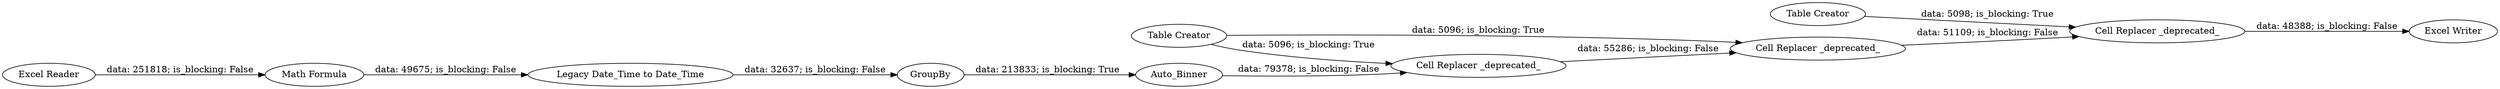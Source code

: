 digraph {
	"2848952407332684915_6" [label=Auto_Binner]
	"2848952407332684915_5" [label=GroupBy]
	"2848952407332684915_2" [label="Math Formula"]
	"2848952407332684915_7" [label="Cell Replacer _deprecated_"]
	"2848952407332684915_12" [label="Excel Writer"]
	"2848952407332684915_8" [label="Cell Replacer _deprecated_"]
	"2848952407332684915_9" [label="Cell Replacer _deprecated_"]
	"2848952407332684915_10" [label="Table Creator"]
	"2848952407332684915_11" [label="Table Creator"]
	"2848952407332684915_1" [label="Excel Reader"]
	"2848952407332684915_13" [label="Legacy Date_Time to Date_Time"]
	"2848952407332684915_5" -> "2848952407332684915_6" [label="data: 213833; is_blocking: True"]
	"2848952407332684915_10" -> "2848952407332684915_7" [label="data: 5096; is_blocking: True"]
	"2848952407332684915_2" -> "2848952407332684915_13" [label="data: 49675; is_blocking: False"]
	"2848952407332684915_1" -> "2848952407332684915_2" [label="data: 251818; is_blocking: False"]
	"2848952407332684915_13" -> "2848952407332684915_5" [label="data: 32637; is_blocking: False"]
	"2848952407332684915_7" -> "2848952407332684915_8" [label="data: 55286; is_blocking: False"]
	"2848952407332684915_9" -> "2848952407332684915_12" [label="data: 48388; is_blocking: False"]
	"2848952407332684915_6" -> "2848952407332684915_7" [label="data: 79378; is_blocking: False"]
	"2848952407332684915_8" -> "2848952407332684915_9" [label="data: 51109; is_blocking: False"]
	"2848952407332684915_10" -> "2848952407332684915_8" [label="data: 5096; is_blocking: True"]
	"2848952407332684915_11" -> "2848952407332684915_9" [label="data: 5098; is_blocking: True"]
	rankdir=LR
}
